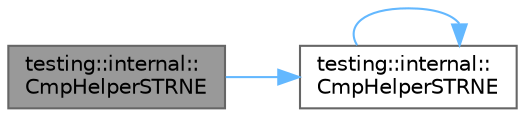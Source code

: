 digraph "testing::internal::CmpHelperSTRNE"
{
 // LATEX_PDF_SIZE
  bgcolor="transparent";
  edge [fontname=Helvetica,fontsize=10,labelfontname=Helvetica,labelfontsize=10];
  node [fontname=Helvetica,fontsize=10,shape=box,height=0.2,width=0.4];
  rankdir="LR";
  Node1 [id="Node000001",label="testing::internal::\lCmpHelperSTRNE",height=0.2,width=0.4,color="gray40", fillcolor="grey60", style="filled", fontcolor="black",tooltip=" "];
  Node1 -> Node2 [id="edge1_Node000001_Node000002",color="steelblue1",style="solid",tooltip=" "];
  Node2 [id="Node000002",label="testing::internal::\lCmpHelperSTRNE",height=0.2,width=0.4,color="grey40", fillcolor="white", style="filled",URL="$namespacetesting_1_1internal.html#a6b485231a046ff760844a0321c04870b",tooltip=" "];
  Node2 -> Node2 [id="edge2_Node000002_Node000002",color="steelblue1",style="solid",tooltip=" "];
}
